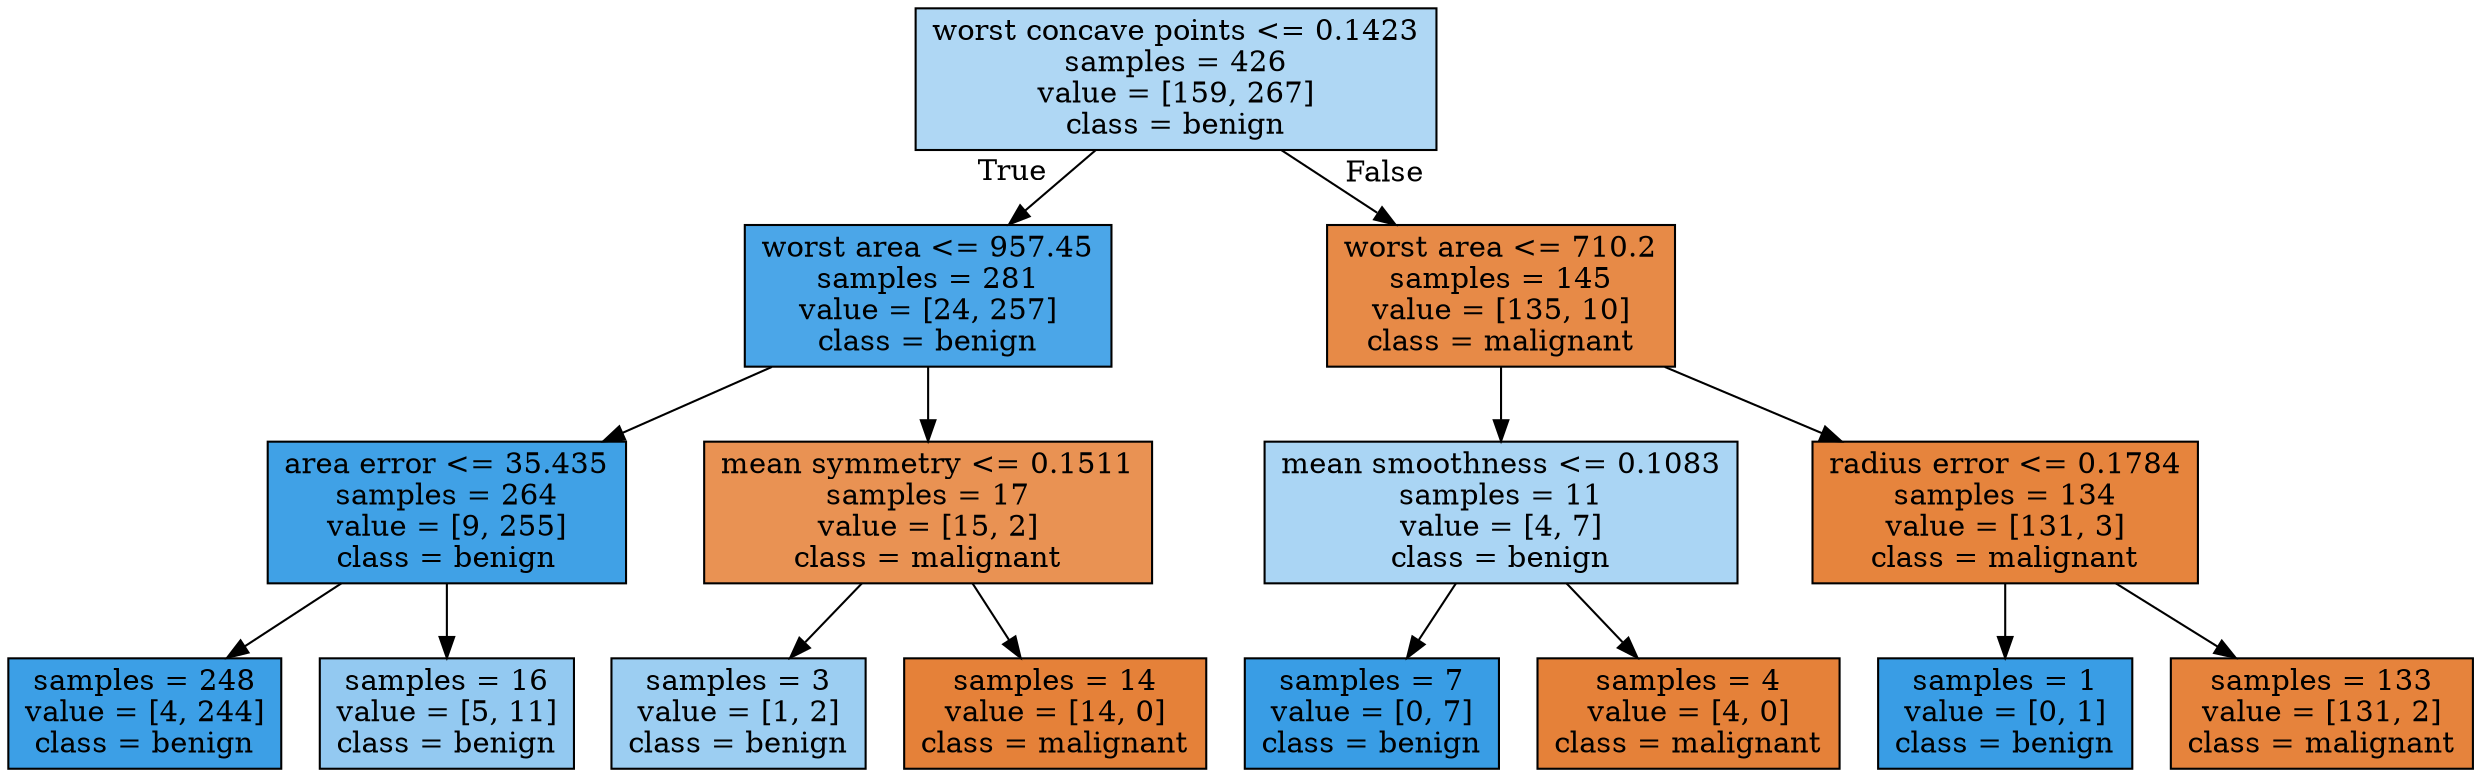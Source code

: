 digraph Tree {
node [shape=box, style="filled", color="black"] ;
0 [label="worst concave points <= 0.1423\nsamples = 426\nvalue = [159, 267]\nclass = benign", fillcolor="#399de567"] ;
1 [label="worst area <= 957.45\nsamples = 281\nvalue = [24, 257]\nclass = benign", fillcolor="#399de5e7"] ;
0 -> 1 [labeldistance=2.5, labelangle=45, headlabel="True"] ;
2 [label="area error <= 35.435\nsamples = 264\nvalue = [9, 255]\nclass = benign", fillcolor="#399de5f6"] ;
1 -> 2 ;
3 [label="samples = 248\nvalue = [4, 244]\nclass = benign", fillcolor="#399de5fb"] ;
2 -> 3 ;
4 [label="samples = 16\nvalue = [5, 11]\nclass = benign", fillcolor="#399de58b"] ;
2 -> 4 ;
5 [label="mean symmetry <= 0.1511\nsamples = 17\nvalue = [15, 2]\nclass = malignant", fillcolor="#e58139dd"] ;
1 -> 5 ;
6 [label="samples = 3\nvalue = [1, 2]\nclass = benign", fillcolor="#399de57f"] ;
5 -> 6 ;
7 [label="samples = 14\nvalue = [14, 0]\nclass = malignant", fillcolor="#e58139ff"] ;
5 -> 7 ;
8 [label="worst area <= 710.2\nsamples = 145\nvalue = [135, 10]\nclass = malignant", fillcolor="#e58139ec"] ;
0 -> 8 [labeldistance=2.5, labelangle=-45, headlabel="False"] ;
9 [label="mean smoothness <= 0.1083\nsamples = 11\nvalue = [4, 7]\nclass = benign", fillcolor="#399de56d"] ;
8 -> 9 ;
10 [label="samples = 7\nvalue = [0, 7]\nclass = benign", fillcolor="#399de5ff"] ;
9 -> 10 ;
11 [label="samples = 4\nvalue = [4, 0]\nclass = malignant", fillcolor="#e58139ff"] ;
9 -> 11 ;
12 [label="radius error <= 0.1784\nsamples = 134\nvalue = [131, 3]\nclass = malignant", fillcolor="#e58139f9"] ;
8 -> 12 ;
13 [label="samples = 1\nvalue = [0, 1]\nclass = benign", fillcolor="#399de5ff"] ;
12 -> 13 ;
14 [label="samples = 133\nvalue = [131, 2]\nclass = malignant", fillcolor="#e58139fb"] ;
12 -> 14 ;
}